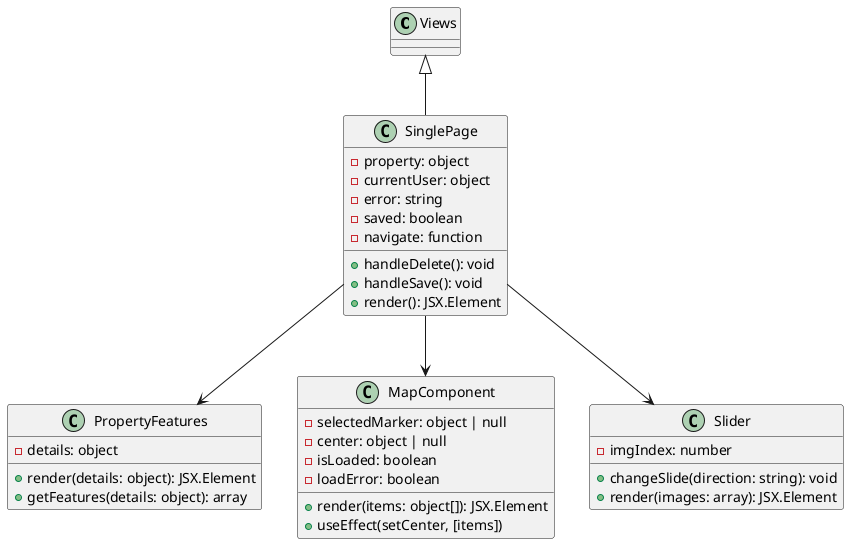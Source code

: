 @startuml
class Views 
class SinglePage extends Views {
  - property: object
  - currentUser: object
  - error: string
  - saved: boolean
  - navigate: function
  + handleDelete(): void
  + handleSave(): void
  + render(): JSX.Element
}

class PropertyFeatures {
    - details: object
  + render(details: object): JSX.Element
  + getFeatures(details: object): array
}

class MapComponent {
        - selectedMarker: object | null
  - center: object | null
  - isLoaded: boolean
  - loadError: boolean
  + render(items: object[]): JSX.Element
  + useEffect(setCenter, [items])
}

class Slider {
    - imgIndex: number
  + changeSlide(direction: string): void
  + render(images: array): JSX.Element
}

SinglePage --> PropertyFeatures
SinglePage --> MapComponent 
SinglePage --> Slider 

@enduml
